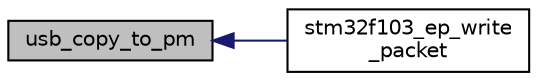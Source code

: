 digraph "usb_copy_to_pm"
{
  edge [fontname="Helvetica",fontsize="10",labelfontname="Helvetica",labelfontsize="10"];
  node [fontname="Helvetica",fontsize="10",shape=record];
  rankdir="LR";
  Node1 [label="usb_copy_to_pm",height=0.2,width=0.4,color="black", fillcolor="grey75", style="filled", fontcolor="black"];
  Node1 -> Node2 [dir="back",color="midnightblue",fontsize="10",style="solid",fontname="Helvetica"];
  Node2 [label="stm32f103_ep_write\l_packet",height=0.2,width=0.4,color="black", fillcolor="white", style="filled",URL="$usb__f103_8c.html#ad463af6a14ee4bbdd294a23369f5372d"];
}
